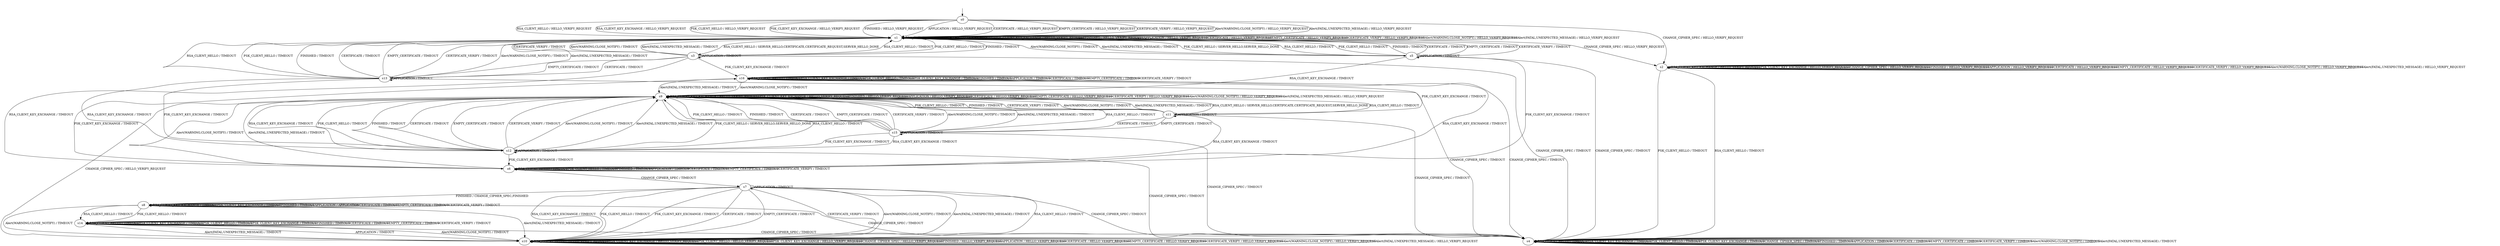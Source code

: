 digraph h5 {
s0 [label="s0"];
s1 [label="s1"];
s2 [label="s2"];
s3 [label="s3"];
s4 [label="s4"];
s5 [label="s5"];
s6 [label="s6"];
s9 [label="s9"];
s13 [label="s13"];
s16 [label="s16"];
s7 [label="s7"];
s11 [label="s11"];
s12 [label="s12"];
s8 [label="s8"];
s10 [label="s10"];
s15 [label="s15"];
s14 [label="s14"];
s0 -> s1 [label="RSA_CLIENT_HELLO / HELLO_VERIFY_REQUEST"];
s0 -> s1 [label="RSA_CLIENT_KEY_EXCHANGE / HELLO_VERIFY_REQUEST"];
s0 -> s1 [label="PSK_CLIENT_HELLO / HELLO_VERIFY_REQUEST"];
s0 -> s1 [label="PSK_CLIENT_KEY_EXCHANGE / HELLO_VERIFY_REQUEST"];
s0 -> s2 [label="CHANGE_CIPHER_SPEC / HELLO_VERIFY_REQUEST"];
s0 -> s1 [label="FINISHED / HELLO_VERIFY_REQUEST"];
s0 -> s1 [label="APPLICATION / HELLO_VERIFY_REQUEST"];
s0 -> s1 [label="CERTIFICATE / HELLO_VERIFY_REQUEST"];
s0 -> s1 [label="EMPTY_CERTIFICATE / HELLO_VERIFY_REQUEST"];
s0 -> s1 [label="CERTIFICATE_VERIFY / HELLO_VERIFY_REQUEST"];
s0 -> s1 [label="Alert(WARNING,CLOSE_NOTIFY) / HELLO_VERIFY_REQUEST"];
s0 -> s1 [label="Alert(FATAL,UNEXPECTED_MESSAGE) / HELLO_VERIFY_REQUEST"];
s1 -> s3 [label="RSA_CLIENT_HELLO / SERVER_HELLO,CERTIFICATE,CERTIFICATE_REQUEST,SERVER_HELLO_DONE"];
s1 -> s1 [label="RSA_CLIENT_KEY_EXCHANGE / HELLO_VERIFY_REQUEST"];
s1 -> s5 [label="PSK_CLIENT_HELLO / SERVER_HELLO,SERVER_HELLO_DONE"];
s1 -> s1 [label="PSK_CLIENT_KEY_EXCHANGE / HELLO_VERIFY_REQUEST"];
s1 -> s2 [label="CHANGE_CIPHER_SPEC / HELLO_VERIFY_REQUEST"];
s1 -> s1 [label="FINISHED / HELLO_VERIFY_REQUEST"];
s1 -> s1 [label="APPLICATION / HELLO_VERIFY_REQUEST"];
s1 -> s1 [label="CERTIFICATE / HELLO_VERIFY_REQUEST"];
s1 -> s1 [label="EMPTY_CERTIFICATE / HELLO_VERIFY_REQUEST"];
s1 -> s1 [label="CERTIFICATE_VERIFY / HELLO_VERIFY_REQUEST"];
s1 -> s1 [label="Alert(WARNING,CLOSE_NOTIFY) / HELLO_VERIFY_REQUEST"];
s1 -> s1 [label="Alert(FATAL,UNEXPECTED_MESSAGE) / HELLO_VERIFY_REQUEST"];
s2 -> s4 [label="RSA_CLIENT_HELLO / TIMEOUT"];
s2 -> s2 [label="RSA_CLIENT_KEY_EXCHANGE / HELLO_VERIFY_REQUEST"];
s2 -> s4 [label="PSK_CLIENT_HELLO / TIMEOUT"];
s2 -> s2 [label="PSK_CLIENT_KEY_EXCHANGE / HELLO_VERIFY_REQUEST"];
s2 -> s2 [label="CHANGE_CIPHER_SPEC / HELLO_VERIFY_REQUEST"];
s2 -> s2 [label="FINISHED / HELLO_VERIFY_REQUEST"];
s2 -> s2 [label="APPLICATION / HELLO_VERIFY_REQUEST"];
s2 -> s2 [label="CERTIFICATE / HELLO_VERIFY_REQUEST"];
s2 -> s2 [label="EMPTY_CERTIFICATE / HELLO_VERIFY_REQUEST"];
s2 -> s2 [label="CERTIFICATE_VERIFY / HELLO_VERIFY_REQUEST"];
s2 -> s2 [label="Alert(WARNING,CLOSE_NOTIFY) / HELLO_VERIFY_REQUEST"];
s2 -> s2 [label="Alert(FATAL,UNEXPECTED_MESSAGE) / HELLO_VERIFY_REQUEST"];
s3 -> s1 [label="RSA_CLIENT_HELLO / TIMEOUT"];
s3 -> s6 [label="RSA_CLIENT_KEY_EXCHANGE / TIMEOUT"];
s3 -> s1 [label="PSK_CLIENT_HELLO / TIMEOUT"];
s3 -> s16 [label="PSK_CLIENT_KEY_EXCHANGE / TIMEOUT"];
s3 -> s4 [label="CHANGE_CIPHER_SPEC / TIMEOUT"];
s3 -> s1 [label="FINISHED / TIMEOUT"];
s3 -> s3 [label="APPLICATION / TIMEOUT"];
s3 -> s13 [label="CERTIFICATE / TIMEOUT"];
s3 -> s13 [label="EMPTY_CERTIFICATE / TIMEOUT"];
s3 -> s1 [label="CERTIFICATE_VERIFY / TIMEOUT"];
s3 -> s1 [label="Alert(WARNING,CLOSE_NOTIFY) / TIMEOUT"];
s3 -> s1 [label="Alert(FATAL,UNEXPECTED_MESSAGE) / TIMEOUT"];
s4 -> s4 [label="RSA_CLIENT_HELLO / TIMEOUT"];
s4 -> s4 [label="RSA_CLIENT_KEY_EXCHANGE / TIMEOUT"];
s4 -> s4 [label="PSK_CLIENT_HELLO / TIMEOUT"];
s4 -> s4 [label="PSK_CLIENT_KEY_EXCHANGE / TIMEOUT"];
s4 -> s4 [label="CHANGE_CIPHER_SPEC / TIMEOUT"];
s4 -> s4 [label="FINISHED / TIMEOUT"];
s4 -> s4 [label="APPLICATION / TIMEOUT"];
s4 -> s4 [label="CERTIFICATE / TIMEOUT"];
s4 -> s4 [label="EMPTY_CERTIFICATE / TIMEOUT"];
s4 -> s4 [label="CERTIFICATE_VERIFY / TIMEOUT"];
s4 -> s4 [label="Alert(WARNING,CLOSE_NOTIFY) / TIMEOUT"];
s4 -> s4 [label="Alert(FATAL,UNEXPECTED_MESSAGE) / TIMEOUT"];
s5 -> s1 [label="RSA_CLIENT_HELLO / TIMEOUT"];
s5 -> s9 [label="RSA_CLIENT_KEY_EXCHANGE / TIMEOUT"];
s5 -> s1 [label="PSK_CLIENT_HELLO / TIMEOUT"];
s5 -> s6 [label="PSK_CLIENT_KEY_EXCHANGE / TIMEOUT"];
s5 -> s4 [label="CHANGE_CIPHER_SPEC / TIMEOUT"];
s5 -> s1 [label="FINISHED / TIMEOUT"];
s5 -> s5 [label="APPLICATION / TIMEOUT"];
s5 -> s1 [label="CERTIFICATE / TIMEOUT"];
s5 -> s1 [label="EMPTY_CERTIFICATE / TIMEOUT"];
s5 -> s1 [label="CERTIFICATE_VERIFY / TIMEOUT"];
s5 -> s1 [label="Alert(WARNING,CLOSE_NOTIFY) / TIMEOUT"];
s5 -> s1 [label="Alert(FATAL,UNEXPECTED_MESSAGE) / TIMEOUT"];
s6 -> s6 [label="RSA_CLIENT_HELLO / TIMEOUT"];
s6 -> s16 [label="RSA_CLIENT_KEY_EXCHANGE / TIMEOUT"];
s6 -> s6 [label="PSK_CLIENT_HELLO / TIMEOUT"];
s6 -> s16 [label="PSK_CLIENT_KEY_EXCHANGE / TIMEOUT"];
s6 -> s7 [label="CHANGE_CIPHER_SPEC / TIMEOUT"];
s6 -> s6 [label="FINISHED / TIMEOUT"];
s6 -> s6 [label="APPLICATION / TIMEOUT"];
s6 -> s6 [label="CERTIFICATE / TIMEOUT"];
s6 -> s6 [label="EMPTY_CERTIFICATE / TIMEOUT"];
s6 -> s6 [label="CERTIFICATE_VERIFY / TIMEOUT"];
s6 -> s9 [label="Alert(WARNING,CLOSE_NOTIFY) / TIMEOUT"];
s6 -> s9 [label="Alert(FATAL,UNEXPECTED_MESSAGE) / TIMEOUT"];
s9 -> s11 [label="RSA_CLIENT_HELLO / SERVER_HELLO,CERTIFICATE,CERTIFICATE_REQUEST,SERVER_HELLO_DONE"];
s9 -> s9 [label="RSA_CLIENT_KEY_EXCHANGE / HELLO_VERIFY_REQUEST"];
s9 -> s12 [label="PSK_CLIENT_HELLO / SERVER_HELLO,SERVER_HELLO_DONE"];
s9 -> s9 [label="PSK_CLIENT_KEY_EXCHANGE / HELLO_VERIFY_REQUEST"];
s9 -> s10 [label="CHANGE_CIPHER_SPEC / HELLO_VERIFY_REQUEST"];
s9 -> s9 [label="FINISHED / HELLO_VERIFY_REQUEST"];
s9 -> s9 [label="APPLICATION / HELLO_VERIFY_REQUEST"];
s9 -> s9 [label="CERTIFICATE / HELLO_VERIFY_REQUEST"];
s9 -> s9 [label="EMPTY_CERTIFICATE / HELLO_VERIFY_REQUEST"];
s9 -> s9 [label="CERTIFICATE_VERIFY / HELLO_VERIFY_REQUEST"];
s9 -> s9 [label="Alert(WARNING,CLOSE_NOTIFY) / HELLO_VERIFY_REQUEST"];
s9 -> s9 [label="Alert(FATAL,UNEXPECTED_MESSAGE) / HELLO_VERIFY_REQUEST"];
s13 -> s1 [label="RSA_CLIENT_HELLO / TIMEOUT"];
s13 -> s12 [label="RSA_CLIENT_KEY_EXCHANGE / TIMEOUT"];
s13 -> s1 [label="PSK_CLIENT_HELLO / TIMEOUT"];
s13 -> s12 [label="PSK_CLIENT_KEY_EXCHANGE / TIMEOUT"];
s13 -> s4 [label="CHANGE_CIPHER_SPEC / TIMEOUT"];
s13 -> s1 [label="FINISHED / TIMEOUT"];
s13 -> s13 [label="APPLICATION / TIMEOUT"];
s13 -> s1 [label="CERTIFICATE / TIMEOUT"];
s13 -> s1 [label="EMPTY_CERTIFICATE / TIMEOUT"];
s13 -> s1 [label="CERTIFICATE_VERIFY / TIMEOUT"];
s13 -> s1 [label="Alert(WARNING,CLOSE_NOTIFY) / TIMEOUT"];
s13 -> s1 [label="Alert(FATAL,UNEXPECTED_MESSAGE) / TIMEOUT"];
s16 -> s16 [label="RSA_CLIENT_HELLO / TIMEOUT"];
s16 -> s16 [label="RSA_CLIENT_KEY_EXCHANGE / TIMEOUT"];
s16 -> s16 [label="PSK_CLIENT_HELLO / TIMEOUT"];
s16 -> s16 [label="PSK_CLIENT_KEY_EXCHANGE / TIMEOUT"];
s16 -> s4 [label="CHANGE_CIPHER_SPEC / TIMEOUT"];
s16 -> s16 [label="FINISHED / TIMEOUT"];
s16 -> s16 [label="APPLICATION / TIMEOUT"];
s16 -> s16 [label="CERTIFICATE / TIMEOUT"];
s16 -> s16 [label="EMPTY_CERTIFICATE / TIMEOUT"];
s16 -> s16 [label="CERTIFICATE_VERIFY / TIMEOUT"];
s16 -> s9 [label="Alert(WARNING,CLOSE_NOTIFY) / TIMEOUT"];
s16 -> s9 [label="Alert(FATAL,UNEXPECTED_MESSAGE) / TIMEOUT"];
s7 -> s10 [label="RSA_CLIENT_HELLO / TIMEOUT"];
s7 -> s10 [label="RSA_CLIENT_KEY_EXCHANGE / TIMEOUT"];
s7 -> s10 [label="PSK_CLIENT_HELLO / TIMEOUT"];
s7 -> s10 [label="PSK_CLIENT_KEY_EXCHANGE / TIMEOUT"];
s7 -> s4 [label="CHANGE_CIPHER_SPEC / TIMEOUT"];
s7 -> s8 [label="FINISHED / CHANGE_CIPHER_SPEC,FINISHED"];
s7 -> s7 [label="APPLICATION / TIMEOUT"];
s7 -> s10 [label="CERTIFICATE / TIMEOUT"];
s7 -> s10 [label="EMPTY_CERTIFICATE / TIMEOUT"];
s7 -> s10 [label="CERTIFICATE_VERIFY / TIMEOUT"];
s7 -> s10 [label="Alert(WARNING,CLOSE_NOTIFY) / TIMEOUT"];
s7 -> s10 [label="Alert(FATAL,UNEXPECTED_MESSAGE) / TIMEOUT"];
s11 -> s9 [label="RSA_CLIENT_HELLO / TIMEOUT"];
s11 -> s6 [label="RSA_CLIENT_KEY_EXCHANGE / TIMEOUT"];
s11 -> s9 [label="PSK_CLIENT_HELLO / TIMEOUT"];
s11 -> s16 [label="PSK_CLIENT_KEY_EXCHANGE / TIMEOUT"];
s11 -> s4 [label="CHANGE_CIPHER_SPEC / TIMEOUT"];
s11 -> s9 [label="FINISHED / TIMEOUT"];
s11 -> s11 [label="APPLICATION / TIMEOUT"];
s11 -> s15 [label="CERTIFICATE / TIMEOUT"];
s11 -> s15 [label="EMPTY_CERTIFICATE / TIMEOUT"];
s11 -> s9 [label="CERTIFICATE_VERIFY / TIMEOUT"];
s11 -> s9 [label="Alert(WARNING,CLOSE_NOTIFY) / TIMEOUT"];
s11 -> s9 [label="Alert(FATAL,UNEXPECTED_MESSAGE) / TIMEOUT"];
s12 -> s9 [label="RSA_CLIENT_HELLO / TIMEOUT"];
s12 -> s9 [label="RSA_CLIENT_KEY_EXCHANGE / TIMEOUT"];
s12 -> s9 [label="PSK_CLIENT_HELLO / TIMEOUT"];
s12 -> s6 [label="PSK_CLIENT_KEY_EXCHANGE / TIMEOUT"];
s12 -> s4 [label="CHANGE_CIPHER_SPEC / TIMEOUT"];
s12 -> s9 [label="FINISHED / TIMEOUT"];
s12 -> s12 [label="APPLICATION / TIMEOUT"];
s12 -> s9 [label="CERTIFICATE / TIMEOUT"];
s12 -> s9 [label="EMPTY_CERTIFICATE / TIMEOUT"];
s12 -> s9 [label="CERTIFICATE_VERIFY / TIMEOUT"];
s12 -> s9 [label="Alert(WARNING,CLOSE_NOTIFY) / TIMEOUT"];
s12 -> s9 [label="Alert(FATAL,UNEXPECTED_MESSAGE) / TIMEOUT"];
s8 -> s14 [label="RSA_CLIENT_HELLO / TIMEOUT"];
s8 -> s8 [label="RSA_CLIENT_KEY_EXCHANGE / TIMEOUT"];
s8 -> s14 [label="PSK_CLIENT_HELLO / TIMEOUT"];
s8 -> s8 [label="PSK_CLIENT_KEY_EXCHANGE / TIMEOUT"];
s8 -> s4 [label="CHANGE_CIPHER_SPEC / TIMEOUT"];
s8 -> s8 [label="FINISHED / TIMEOUT"];
s8 -> s8 [label="APPLICATION / APPLICATION"];
s8 -> s8 [label="CERTIFICATE / TIMEOUT"];
s8 -> s8 [label="EMPTY_CERTIFICATE / TIMEOUT"];
s8 -> s8 [label="CERTIFICATE_VERIFY / TIMEOUT"];
s8 -> s10 [label="Alert(WARNING,CLOSE_NOTIFY) / TIMEOUT"];
s8 -> s10 [label="Alert(FATAL,UNEXPECTED_MESSAGE) / TIMEOUT"];
s10 -> s10 [label="RSA_CLIENT_HELLO / HELLO_VERIFY_REQUEST"];
s10 -> s10 [label="RSA_CLIENT_KEY_EXCHANGE / HELLO_VERIFY_REQUEST"];
s10 -> s10 [label="PSK_CLIENT_HELLO / HELLO_VERIFY_REQUEST"];
s10 -> s10 [label="PSK_CLIENT_KEY_EXCHANGE / HELLO_VERIFY_REQUEST"];
s10 -> s10 [label="CHANGE_CIPHER_SPEC / HELLO_VERIFY_REQUEST"];
s10 -> s10 [label="FINISHED / HELLO_VERIFY_REQUEST"];
s10 -> s10 [label="APPLICATION / HELLO_VERIFY_REQUEST"];
s10 -> s10 [label="CERTIFICATE / HELLO_VERIFY_REQUEST"];
s10 -> s10 [label="EMPTY_CERTIFICATE / HELLO_VERIFY_REQUEST"];
s10 -> s10 [label="CERTIFICATE_VERIFY / HELLO_VERIFY_REQUEST"];
s10 -> s10 [label="Alert(WARNING,CLOSE_NOTIFY) / HELLO_VERIFY_REQUEST"];
s10 -> s10 [label="Alert(FATAL,UNEXPECTED_MESSAGE) / HELLO_VERIFY_REQUEST"];
s15 -> s9 [label="RSA_CLIENT_HELLO / TIMEOUT"];
s15 -> s12 [label="RSA_CLIENT_KEY_EXCHANGE / TIMEOUT"];
s15 -> s9 [label="PSK_CLIENT_HELLO / TIMEOUT"];
s15 -> s12 [label="PSK_CLIENT_KEY_EXCHANGE / TIMEOUT"];
s15 -> s4 [label="CHANGE_CIPHER_SPEC / TIMEOUT"];
s15 -> s9 [label="FINISHED / TIMEOUT"];
s15 -> s15 [label="APPLICATION / TIMEOUT"];
s15 -> s9 [label="CERTIFICATE / TIMEOUT"];
s15 -> s9 [label="EMPTY_CERTIFICATE / TIMEOUT"];
s15 -> s9 [label="CERTIFICATE_VERIFY / TIMEOUT"];
s15 -> s9 [label="Alert(WARNING,CLOSE_NOTIFY) / TIMEOUT"];
s15 -> s9 [label="Alert(FATAL,UNEXPECTED_MESSAGE) / TIMEOUT"];
s14 -> s14 [label="RSA_CLIENT_HELLO / TIMEOUT"];
s14 -> s14 [label="RSA_CLIENT_KEY_EXCHANGE / TIMEOUT"];
s14 -> s14 [label="PSK_CLIENT_HELLO / TIMEOUT"];
s14 -> s14 [label="PSK_CLIENT_KEY_EXCHANGE / TIMEOUT"];
s14 -> s4 [label="CHANGE_CIPHER_SPEC / TIMEOUT"];
s14 -> s14 [label="FINISHED / TIMEOUT"];
s14 -> s10 [label="APPLICATION / TIMEOUT"];
s14 -> s14 [label="CERTIFICATE / TIMEOUT"];
s14 -> s14 [label="EMPTY_CERTIFICATE / TIMEOUT"];
s14 -> s14 [label="CERTIFICATE_VERIFY / TIMEOUT"];
s14 -> s10 [label="Alert(WARNING,CLOSE_NOTIFY) / TIMEOUT"];
s14 -> s10 [label="Alert(FATAL,UNEXPECTED_MESSAGE) / TIMEOUT"];
__start0 [shape=none, label=""];
__start0 -> s0 [label=""];
}
